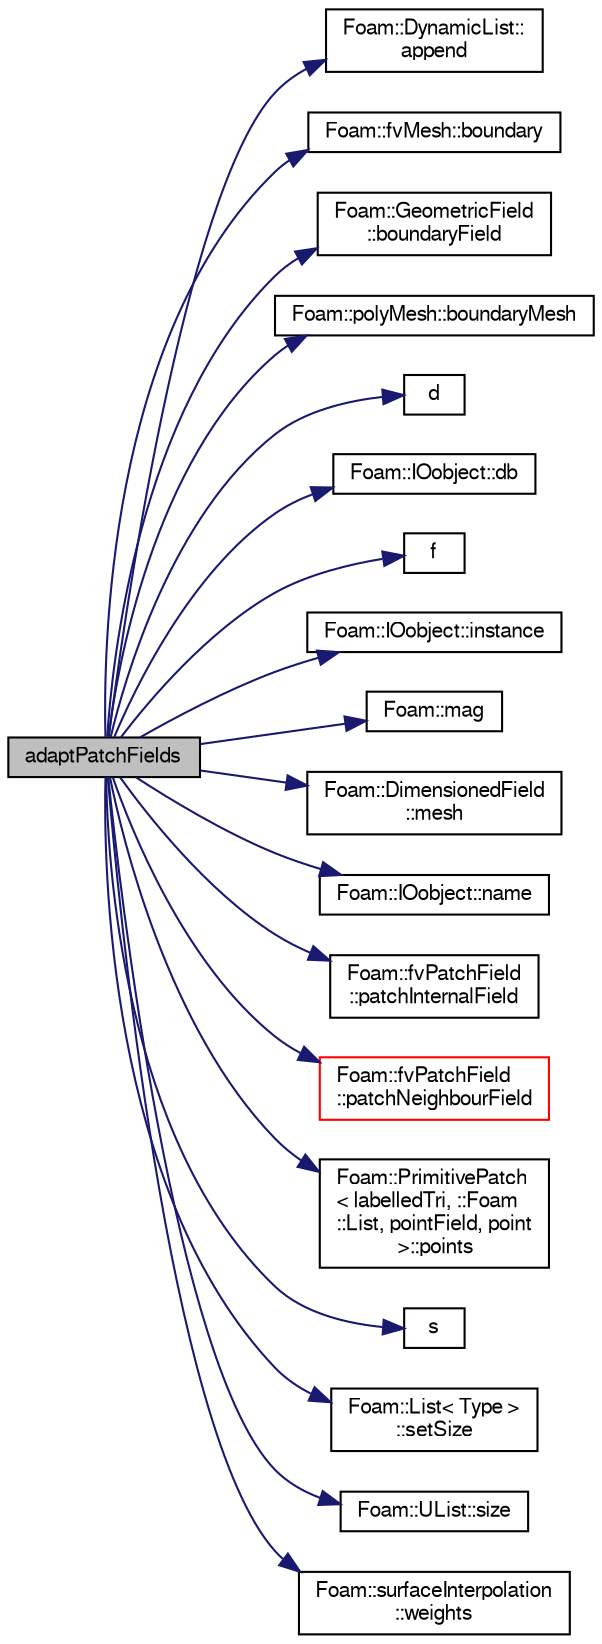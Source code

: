 digraph "adaptPatchFields"
{
  bgcolor="transparent";
  edge [fontname="FreeSans",fontsize="10",labelfontname="FreeSans",labelfontsize="10"];
  node [fontname="FreeSans",fontsize="10",shape=record];
  rankdir="LR";
  Node38 [label="adaptPatchFields",height=0.2,width=0.4,color="black", fillcolor="grey75", style="filled", fontcolor="black"];
  Node38 -> Node39 [color="midnightblue",fontsize="10",style="solid",fontname="FreeSans"];
  Node39 [label="Foam::DynamicList::\lappend",height=0.2,width=0.4,color="black",URL="$a25890.html#a7b67b42af715604376ad63a681dee6d8",tooltip="Append an element at the end of the list. "];
  Node38 -> Node40 [color="midnightblue",fontsize="10",style="solid",fontname="FreeSans"];
  Node40 [label="Foam::fvMesh::boundary",height=0.2,width=0.4,color="black",URL="$a22766.html#a1fc8b179063cf5d6805da64ff1975126",tooltip="Return reference to boundary mesh. "];
  Node38 -> Node41 [color="midnightblue",fontsize="10",style="solid",fontname="FreeSans"];
  Node41 [label="Foam::GeometricField\l::boundaryField",height=0.2,width=0.4,color="black",URL="$a22434.html#a3c6c1a789b48ea0c5e8bff64f9c14f2d",tooltip="Return reference to GeometricBoundaryField. "];
  Node38 -> Node42 [color="midnightblue",fontsize="10",style="solid",fontname="FreeSans"];
  Node42 [label="Foam::polyMesh::boundaryMesh",height=0.2,width=0.4,color="black",URL="$a27410.html#a9f2b68c134340291eda6197f47f25484",tooltip="Return boundary mesh. "];
  Node38 -> Node43 [color="midnightblue",fontsize="10",style="solid",fontname="FreeSans"];
  Node43 [label="d",height=0.2,width=0.4,color="black",URL="$a38951.html#aa182a9055736468dd160f12649a01fd1"];
  Node38 -> Node44 [color="midnightblue",fontsize="10",style="solid",fontname="FreeSans"];
  Node44 [label="Foam::IOobject::db",height=0.2,width=0.4,color="black",URL="$a26142.html#a65cc75d9f80b1df5c3184fb2274a97f1",tooltip="Return the local objectRegistry. "];
  Node38 -> Node45 [color="midnightblue",fontsize="10",style="solid",fontname="FreeSans"];
  Node45 [label="f",height=0.2,width=0.4,color="black",URL="$a17900.html#a888be93833ac7a23170555c69c690288"];
  Node38 -> Node46 [color="midnightblue",fontsize="10",style="solid",fontname="FreeSans"];
  Node46 [label="Foam::IOobject::instance",height=0.2,width=0.4,color="black",URL="$a26142.html#acac6de003b420b848571b5064e50ed89"];
  Node38 -> Node47 [color="midnightblue",fontsize="10",style="solid",fontname="FreeSans"];
  Node47 [label="Foam::mag",height=0.2,width=0.4,color="black",URL="$a21124.html#a929da2a3fdcf3dacbbe0487d3a330dae"];
  Node38 -> Node48 [color="midnightblue",fontsize="10",style="solid",fontname="FreeSans"];
  Node48 [label="Foam::DimensionedField\l::mesh",height=0.2,width=0.4,color="black",URL="$a26390.html#a8f1110830348a1448a14ab5e3cf47e3b",tooltip="Return mesh. "];
  Node38 -> Node49 [color="midnightblue",fontsize="10",style="solid",fontname="FreeSans"];
  Node49 [label="Foam::IOobject::name",height=0.2,width=0.4,color="black",URL="$a26142.html#acc80e00a8ac919288fb55bd14cc88bf6",tooltip="Return name. "];
  Node38 -> Node50 [color="midnightblue",fontsize="10",style="solid",fontname="FreeSans"];
  Node50 [label="Foam::fvPatchField\l::patchInternalField",height=0.2,width=0.4,color="black",URL="$a22354.html#a3b74a67629ed67899295ec63e8f9ae84",tooltip="Return internal field next to patch as patch field. "];
  Node38 -> Node51 [color="midnightblue",fontsize="10",style="solid",fontname="FreeSans"];
  Node51 [label="Foam::fvPatchField\l::patchNeighbourField",height=0.2,width=0.4,color="red",URL="$a22354.html#a3eee7e8e27377d66dd0f20d3697d6b78",tooltip="Return patchField on the opposite patch of a coupled patch. "];
  Node38 -> Node63 [color="midnightblue",fontsize="10",style="solid",fontname="FreeSans"];
  Node63 [label="Foam::PrimitivePatch\l\< labelledTri, ::Foam\l::List, pointField, point\l \>::points",height=0.2,width=0.4,color="black",URL="$a27538.html#aa3c7d968f31c88780c663876f64ef6a6",tooltip="Return reference to global points. "];
  Node38 -> Node64 [color="midnightblue",fontsize="10",style="solid",fontname="FreeSans"];
  Node64 [label="s",height=0.2,width=0.4,color="black",URL="$a18905.html#abb9c4233033fad2ad0206cd4adad3b9f"];
  Node38 -> Node65 [color="midnightblue",fontsize="10",style="solid",fontname="FreeSans"];
  Node65 [label="Foam::List\< Type \>\l::setSize",height=0.2,width=0.4,color="black",URL="$a25694.html#aedb985ffeaf1bdbfeccc2a8730405703",tooltip="Reset size of List. "];
  Node38 -> Node66 [color="midnightblue",fontsize="10",style="solid",fontname="FreeSans"];
  Node66 [label="Foam::UList::size",height=0.2,width=0.4,color="black",URL="$a25698.html#a47b3bf30da1eb3ab8076b5fbe00e0494",tooltip="Return the number of elements in the UList. "];
  Node38 -> Node67 [color="midnightblue",fontsize="10",style="solid",fontname="FreeSans"];
  Node67 [label="Foam::surfaceInterpolation\l::weights",height=0.2,width=0.4,color="black",URL="$a23274.html#aa70c1bfa29f7a80ca05603f89f3a6bd5",tooltip="Return reference to linear difference weighting factors. "];
}
